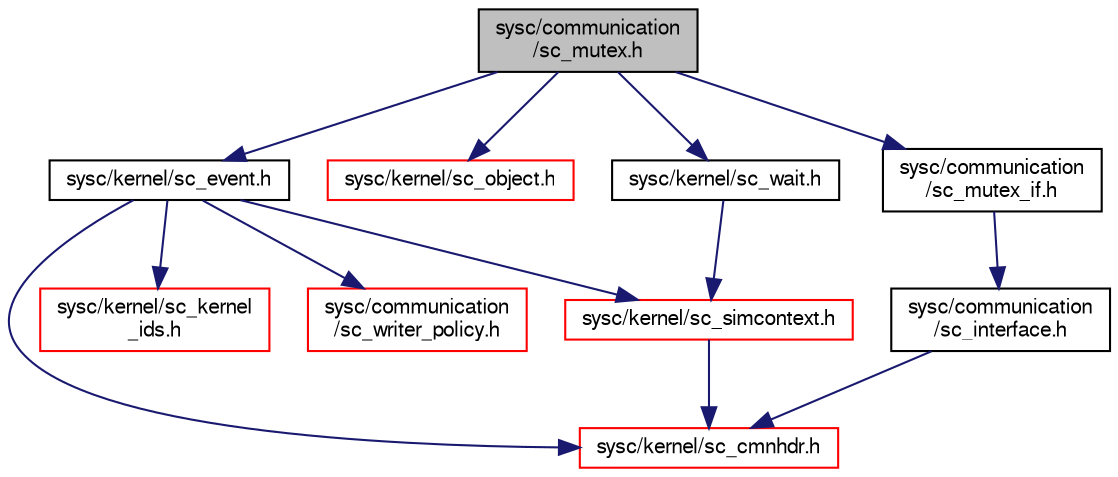 digraph "sysc/communication/sc_mutex.h"
{
  edge [fontname="FreeSans",fontsize="10",labelfontname="FreeSans",labelfontsize="10"];
  node [fontname="FreeSans",fontsize="10",shape=record];
  Node0 [label="sysc/communication\l/sc_mutex.h",height=0.2,width=0.4,color="black", fillcolor="grey75", style="filled", fontcolor="black"];
  Node0 -> Node1 [color="midnightblue",fontsize="10",style="solid",fontname="FreeSans"];
  Node1 [label="sysc/kernel/sc_event.h",height=0.2,width=0.4,color="black", fillcolor="white", style="filled",URL="$a00248.html"];
  Node1 -> Node2 [color="midnightblue",fontsize="10",style="solid",fontname="FreeSans"];
  Node2 [label="sysc/kernel/sc_cmnhdr.h",height=0.2,width=0.4,color="red", fillcolor="white", style="filled",URL="$a00224.html"];
  Node1 -> Node7 [color="midnightblue",fontsize="10",style="solid",fontname="FreeSans"];
  Node7 [label="sysc/kernel/sc_kernel\l_ids.h",height=0.2,width=0.4,color="red", fillcolor="white", style="filled",URL="$a00260.html"];
  Node1 -> Node12 [color="midnightblue",fontsize="10",style="solid",fontname="FreeSans"];
  Node12 [label="sysc/kernel/sc_simcontext.h",height=0.2,width=0.4,color="red", fillcolor="white", style="filled",URL="$a00311.html"];
  Node12 -> Node2 [color="midnightblue",fontsize="10",style="solid",fontname="FreeSans"];
  Node1 -> Node43 [color="midnightblue",fontsize="10",style="solid",fontname="FreeSans"];
  Node43 [label="sysc/communication\l/sc_writer_policy.h",height=0.2,width=0.4,color="red", fillcolor="white", style="filled",URL="$a00080.html"];
  Node0 -> Node15 [color="midnightblue",fontsize="10",style="solid",fontname="FreeSans"];
  Node15 [label="sysc/kernel/sc_object.h",height=0.2,width=0.4,color="red", fillcolor="white", style="filled",URL="$a00281.html"];
  Node0 -> Node48 [color="midnightblue",fontsize="10",style="solid",fontname="FreeSans"];
  Node48 [label="sysc/kernel/sc_wait.h",height=0.2,width=0.4,color="black", fillcolor="white", style="filled",URL="$a00335.html"];
  Node48 -> Node12 [color="midnightblue",fontsize="10",style="solid",fontname="FreeSans"];
  Node0 -> Node55 [color="midnightblue",fontsize="10",style="solid",fontname="FreeSans"];
  Node55 [label="sysc/communication\l/sc_mutex_if.h",height=0.2,width=0.4,color="black", fillcolor="white", style="filled",URL="$a00044.html"];
  Node55 -> Node21 [color="midnightblue",fontsize="10",style="solid",fontname="FreeSans"];
  Node21 [label="sysc/communication\l/sc_interface.h",height=0.2,width=0.4,color="black", fillcolor="white", style="filled",URL="$a00038.html"];
  Node21 -> Node2 [color="midnightblue",fontsize="10",style="solid",fontname="FreeSans"];
}
